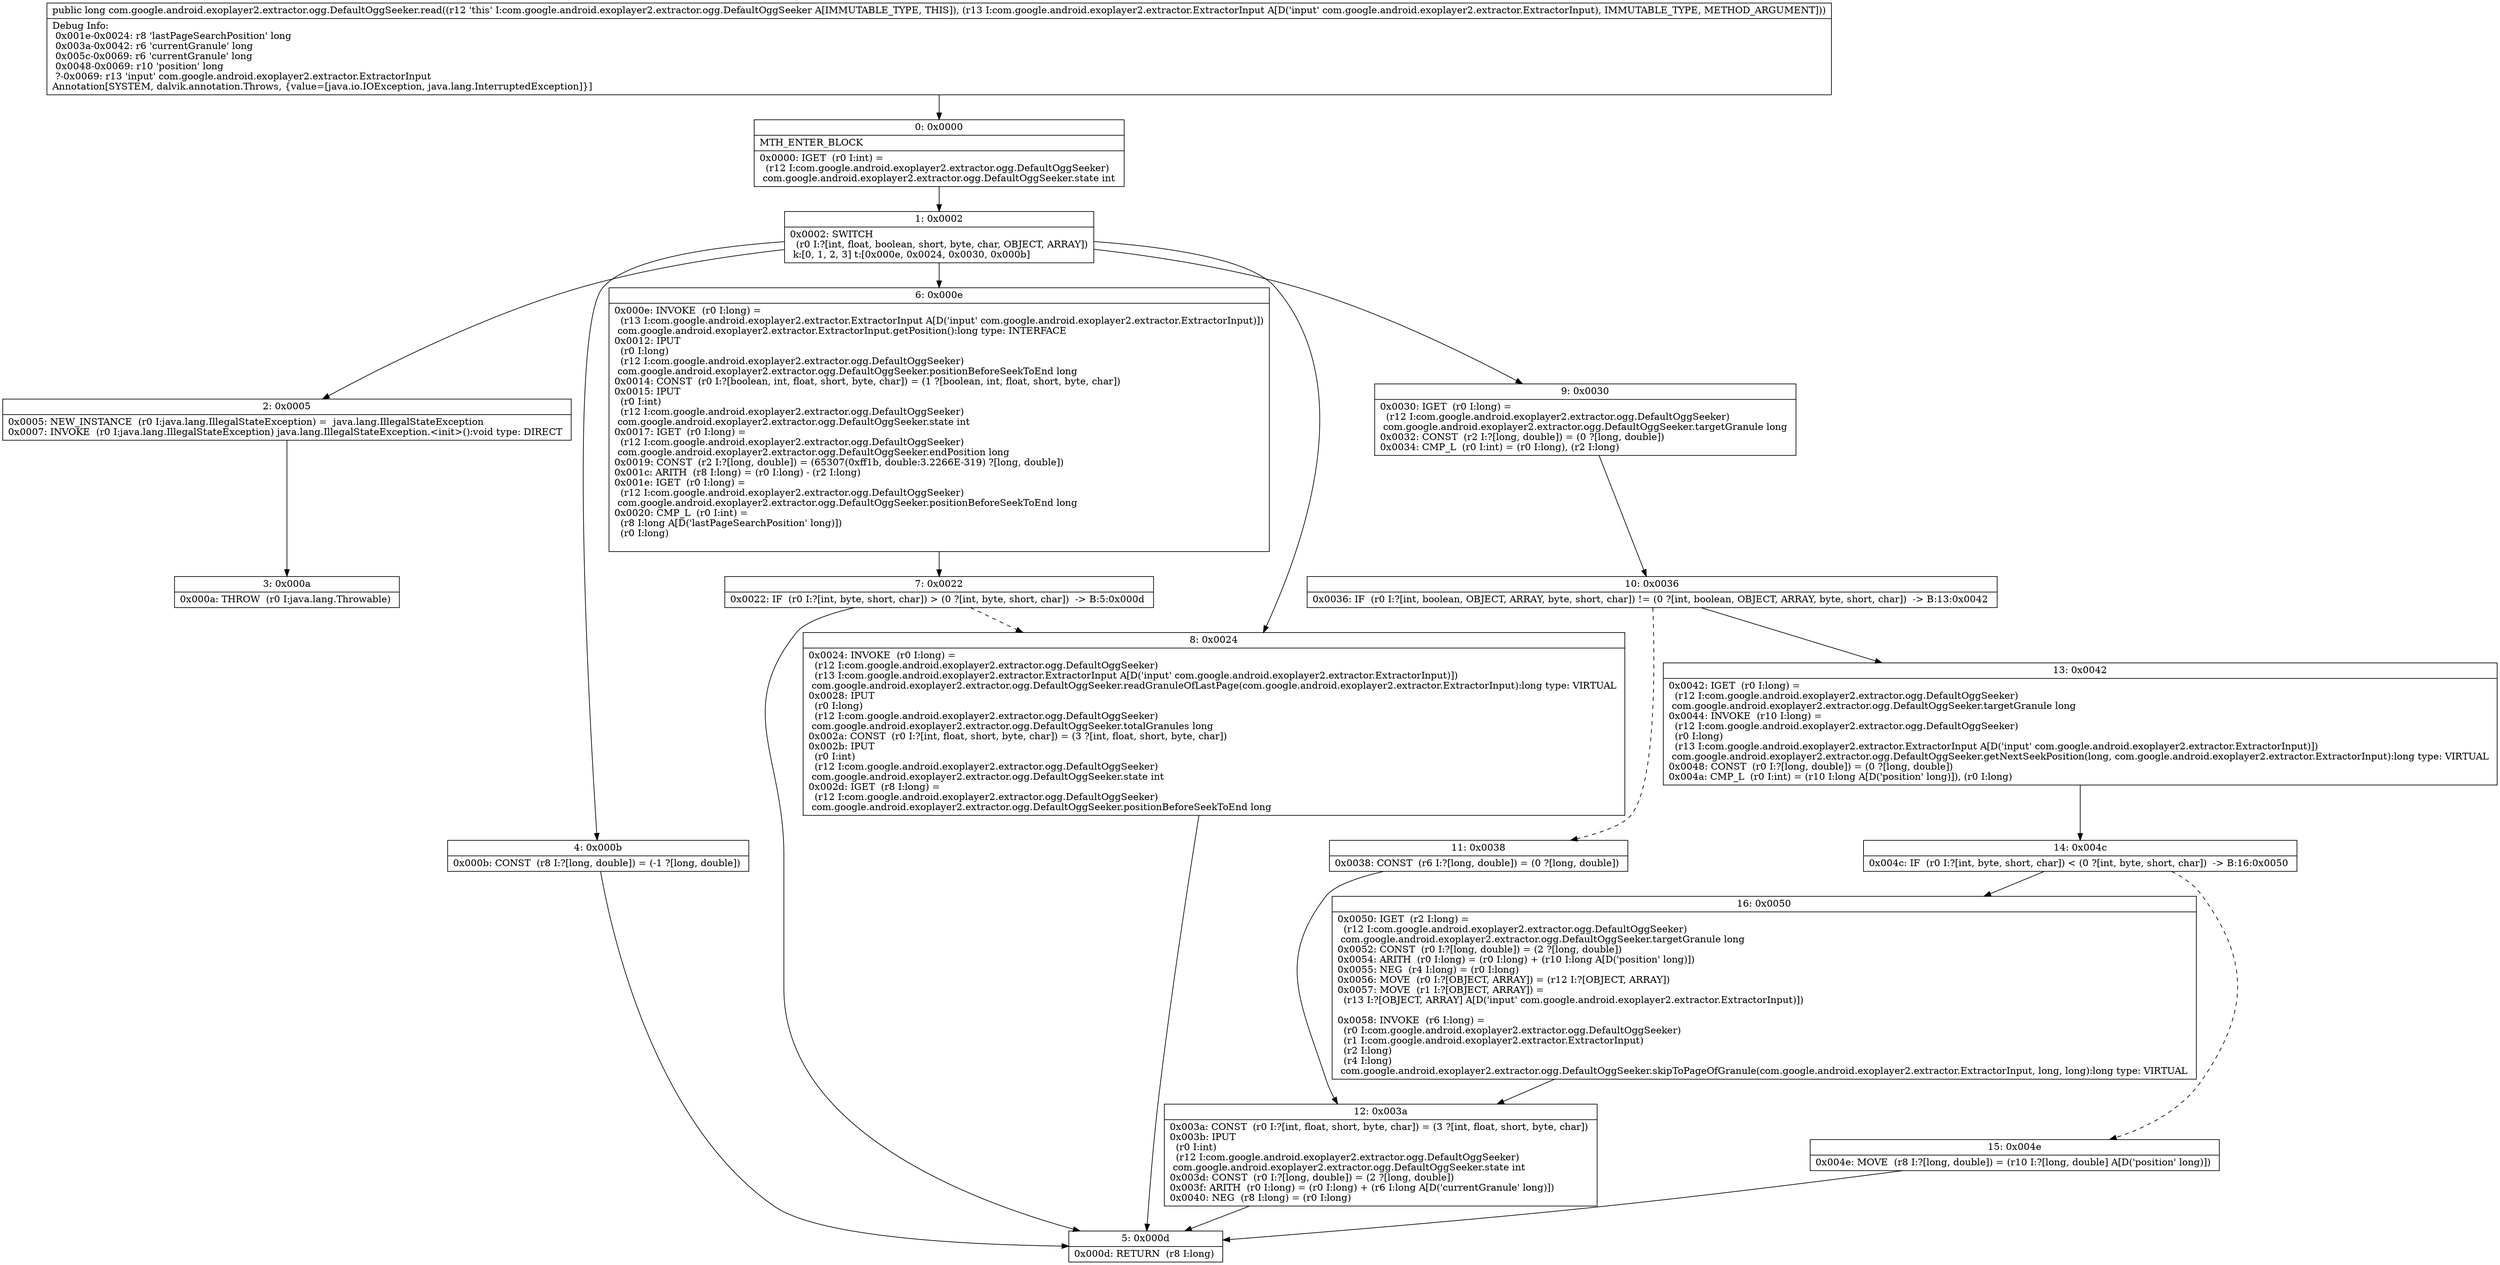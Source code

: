 digraph "CFG forcom.google.android.exoplayer2.extractor.ogg.DefaultOggSeeker.read(Lcom\/google\/android\/exoplayer2\/extractor\/ExtractorInput;)J" {
Node_0 [shape=record,label="{0\:\ 0x0000|MTH_ENTER_BLOCK\l|0x0000: IGET  (r0 I:int) = \l  (r12 I:com.google.android.exoplayer2.extractor.ogg.DefaultOggSeeker)\l com.google.android.exoplayer2.extractor.ogg.DefaultOggSeeker.state int \l}"];
Node_1 [shape=record,label="{1\:\ 0x0002|0x0002: SWITCH  \l  (r0 I:?[int, float, boolean, short, byte, char, OBJECT, ARRAY])\l k:[0, 1, 2, 3] t:[0x000e, 0x0024, 0x0030, 0x000b] \l}"];
Node_2 [shape=record,label="{2\:\ 0x0005|0x0005: NEW_INSTANCE  (r0 I:java.lang.IllegalStateException) =  java.lang.IllegalStateException \l0x0007: INVOKE  (r0 I:java.lang.IllegalStateException) java.lang.IllegalStateException.\<init\>():void type: DIRECT \l}"];
Node_3 [shape=record,label="{3\:\ 0x000a|0x000a: THROW  (r0 I:java.lang.Throwable) \l}"];
Node_4 [shape=record,label="{4\:\ 0x000b|0x000b: CONST  (r8 I:?[long, double]) = (\-1 ?[long, double]) \l}"];
Node_5 [shape=record,label="{5\:\ 0x000d|0x000d: RETURN  (r8 I:long) \l}"];
Node_6 [shape=record,label="{6\:\ 0x000e|0x000e: INVOKE  (r0 I:long) = \l  (r13 I:com.google.android.exoplayer2.extractor.ExtractorInput A[D('input' com.google.android.exoplayer2.extractor.ExtractorInput)])\l com.google.android.exoplayer2.extractor.ExtractorInput.getPosition():long type: INTERFACE \l0x0012: IPUT  \l  (r0 I:long)\l  (r12 I:com.google.android.exoplayer2.extractor.ogg.DefaultOggSeeker)\l com.google.android.exoplayer2.extractor.ogg.DefaultOggSeeker.positionBeforeSeekToEnd long \l0x0014: CONST  (r0 I:?[boolean, int, float, short, byte, char]) = (1 ?[boolean, int, float, short, byte, char]) \l0x0015: IPUT  \l  (r0 I:int)\l  (r12 I:com.google.android.exoplayer2.extractor.ogg.DefaultOggSeeker)\l com.google.android.exoplayer2.extractor.ogg.DefaultOggSeeker.state int \l0x0017: IGET  (r0 I:long) = \l  (r12 I:com.google.android.exoplayer2.extractor.ogg.DefaultOggSeeker)\l com.google.android.exoplayer2.extractor.ogg.DefaultOggSeeker.endPosition long \l0x0019: CONST  (r2 I:?[long, double]) = (65307(0xff1b, double:3.2266E\-319) ?[long, double]) \l0x001c: ARITH  (r8 I:long) = (r0 I:long) \- (r2 I:long) \l0x001e: IGET  (r0 I:long) = \l  (r12 I:com.google.android.exoplayer2.extractor.ogg.DefaultOggSeeker)\l com.google.android.exoplayer2.extractor.ogg.DefaultOggSeeker.positionBeforeSeekToEnd long \l0x0020: CMP_L  (r0 I:int) = \l  (r8 I:long A[D('lastPageSearchPosition' long)])\l  (r0 I:long)\l \l}"];
Node_7 [shape=record,label="{7\:\ 0x0022|0x0022: IF  (r0 I:?[int, byte, short, char]) \> (0 ?[int, byte, short, char])  \-\> B:5:0x000d \l}"];
Node_8 [shape=record,label="{8\:\ 0x0024|0x0024: INVOKE  (r0 I:long) = \l  (r12 I:com.google.android.exoplayer2.extractor.ogg.DefaultOggSeeker)\l  (r13 I:com.google.android.exoplayer2.extractor.ExtractorInput A[D('input' com.google.android.exoplayer2.extractor.ExtractorInput)])\l com.google.android.exoplayer2.extractor.ogg.DefaultOggSeeker.readGranuleOfLastPage(com.google.android.exoplayer2.extractor.ExtractorInput):long type: VIRTUAL \l0x0028: IPUT  \l  (r0 I:long)\l  (r12 I:com.google.android.exoplayer2.extractor.ogg.DefaultOggSeeker)\l com.google.android.exoplayer2.extractor.ogg.DefaultOggSeeker.totalGranules long \l0x002a: CONST  (r0 I:?[int, float, short, byte, char]) = (3 ?[int, float, short, byte, char]) \l0x002b: IPUT  \l  (r0 I:int)\l  (r12 I:com.google.android.exoplayer2.extractor.ogg.DefaultOggSeeker)\l com.google.android.exoplayer2.extractor.ogg.DefaultOggSeeker.state int \l0x002d: IGET  (r8 I:long) = \l  (r12 I:com.google.android.exoplayer2.extractor.ogg.DefaultOggSeeker)\l com.google.android.exoplayer2.extractor.ogg.DefaultOggSeeker.positionBeforeSeekToEnd long \l}"];
Node_9 [shape=record,label="{9\:\ 0x0030|0x0030: IGET  (r0 I:long) = \l  (r12 I:com.google.android.exoplayer2.extractor.ogg.DefaultOggSeeker)\l com.google.android.exoplayer2.extractor.ogg.DefaultOggSeeker.targetGranule long \l0x0032: CONST  (r2 I:?[long, double]) = (0 ?[long, double]) \l0x0034: CMP_L  (r0 I:int) = (r0 I:long), (r2 I:long) \l}"];
Node_10 [shape=record,label="{10\:\ 0x0036|0x0036: IF  (r0 I:?[int, boolean, OBJECT, ARRAY, byte, short, char]) != (0 ?[int, boolean, OBJECT, ARRAY, byte, short, char])  \-\> B:13:0x0042 \l}"];
Node_11 [shape=record,label="{11\:\ 0x0038|0x0038: CONST  (r6 I:?[long, double]) = (0 ?[long, double]) \l}"];
Node_12 [shape=record,label="{12\:\ 0x003a|0x003a: CONST  (r0 I:?[int, float, short, byte, char]) = (3 ?[int, float, short, byte, char]) \l0x003b: IPUT  \l  (r0 I:int)\l  (r12 I:com.google.android.exoplayer2.extractor.ogg.DefaultOggSeeker)\l com.google.android.exoplayer2.extractor.ogg.DefaultOggSeeker.state int \l0x003d: CONST  (r0 I:?[long, double]) = (2 ?[long, double]) \l0x003f: ARITH  (r0 I:long) = (r0 I:long) + (r6 I:long A[D('currentGranule' long)]) \l0x0040: NEG  (r8 I:long) = (r0 I:long) \l}"];
Node_13 [shape=record,label="{13\:\ 0x0042|0x0042: IGET  (r0 I:long) = \l  (r12 I:com.google.android.exoplayer2.extractor.ogg.DefaultOggSeeker)\l com.google.android.exoplayer2.extractor.ogg.DefaultOggSeeker.targetGranule long \l0x0044: INVOKE  (r10 I:long) = \l  (r12 I:com.google.android.exoplayer2.extractor.ogg.DefaultOggSeeker)\l  (r0 I:long)\l  (r13 I:com.google.android.exoplayer2.extractor.ExtractorInput A[D('input' com.google.android.exoplayer2.extractor.ExtractorInput)])\l com.google.android.exoplayer2.extractor.ogg.DefaultOggSeeker.getNextSeekPosition(long, com.google.android.exoplayer2.extractor.ExtractorInput):long type: VIRTUAL \l0x0048: CONST  (r0 I:?[long, double]) = (0 ?[long, double]) \l0x004a: CMP_L  (r0 I:int) = (r10 I:long A[D('position' long)]), (r0 I:long) \l}"];
Node_14 [shape=record,label="{14\:\ 0x004c|0x004c: IF  (r0 I:?[int, byte, short, char]) \< (0 ?[int, byte, short, char])  \-\> B:16:0x0050 \l}"];
Node_15 [shape=record,label="{15\:\ 0x004e|0x004e: MOVE  (r8 I:?[long, double]) = (r10 I:?[long, double] A[D('position' long)]) \l}"];
Node_16 [shape=record,label="{16\:\ 0x0050|0x0050: IGET  (r2 I:long) = \l  (r12 I:com.google.android.exoplayer2.extractor.ogg.DefaultOggSeeker)\l com.google.android.exoplayer2.extractor.ogg.DefaultOggSeeker.targetGranule long \l0x0052: CONST  (r0 I:?[long, double]) = (2 ?[long, double]) \l0x0054: ARITH  (r0 I:long) = (r0 I:long) + (r10 I:long A[D('position' long)]) \l0x0055: NEG  (r4 I:long) = (r0 I:long) \l0x0056: MOVE  (r0 I:?[OBJECT, ARRAY]) = (r12 I:?[OBJECT, ARRAY]) \l0x0057: MOVE  (r1 I:?[OBJECT, ARRAY]) = \l  (r13 I:?[OBJECT, ARRAY] A[D('input' com.google.android.exoplayer2.extractor.ExtractorInput)])\l \l0x0058: INVOKE  (r6 I:long) = \l  (r0 I:com.google.android.exoplayer2.extractor.ogg.DefaultOggSeeker)\l  (r1 I:com.google.android.exoplayer2.extractor.ExtractorInput)\l  (r2 I:long)\l  (r4 I:long)\l com.google.android.exoplayer2.extractor.ogg.DefaultOggSeeker.skipToPageOfGranule(com.google.android.exoplayer2.extractor.ExtractorInput, long, long):long type: VIRTUAL \l}"];
MethodNode[shape=record,label="{public long com.google.android.exoplayer2.extractor.ogg.DefaultOggSeeker.read((r12 'this' I:com.google.android.exoplayer2.extractor.ogg.DefaultOggSeeker A[IMMUTABLE_TYPE, THIS]), (r13 I:com.google.android.exoplayer2.extractor.ExtractorInput A[D('input' com.google.android.exoplayer2.extractor.ExtractorInput), IMMUTABLE_TYPE, METHOD_ARGUMENT]))  | Debug Info:\l  0x001e\-0x0024: r8 'lastPageSearchPosition' long\l  0x003a\-0x0042: r6 'currentGranule' long\l  0x005c\-0x0069: r6 'currentGranule' long\l  0x0048\-0x0069: r10 'position' long\l  ?\-0x0069: r13 'input' com.google.android.exoplayer2.extractor.ExtractorInput\lAnnotation[SYSTEM, dalvik.annotation.Throws, \{value=[java.io.IOException, java.lang.InterruptedException]\}]\l}"];
MethodNode -> Node_0;
Node_0 -> Node_1;
Node_1 -> Node_2;
Node_1 -> Node_4;
Node_1 -> Node_6;
Node_1 -> Node_8;
Node_1 -> Node_9;
Node_2 -> Node_3;
Node_4 -> Node_5;
Node_6 -> Node_7;
Node_7 -> Node_5;
Node_7 -> Node_8[style=dashed];
Node_8 -> Node_5;
Node_9 -> Node_10;
Node_10 -> Node_11[style=dashed];
Node_10 -> Node_13;
Node_11 -> Node_12;
Node_12 -> Node_5;
Node_13 -> Node_14;
Node_14 -> Node_15[style=dashed];
Node_14 -> Node_16;
Node_15 -> Node_5;
Node_16 -> Node_12;
}

